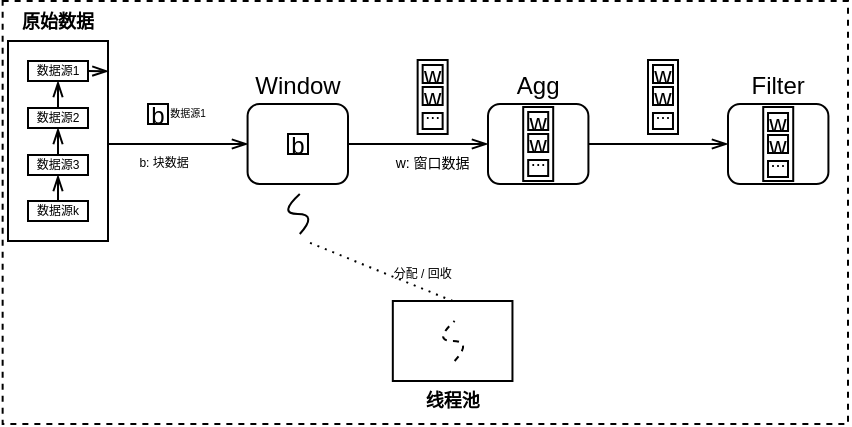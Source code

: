 <mxfile version="16.1.0" type="github">
  <diagram id="yy4K6WKyhYe_ZboL2R0n" name="第 1 页">
    <mxGraphModel dx="813" dy="450" grid="1" gridSize="10" guides="1" tooltips="1" connect="1" arrows="1" fold="1" page="1" pageScale="1" pageWidth="850" pageHeight="1100" math="0" shadow="0">
      <root>
        <mxCell id="0" />
        <mxCell id="1" parent="0" />
        <mxCell id="WE8VuPPP_bmdkz0ns6AH-60" value="" style="rounded=0;fontSize=5;dashed=1;" vertex="1" parent="1">
          <mxGeometry x="37.32" y="308.5" width="422.68" height="211.5" as="geometry" />
        </mxCell>
        <mxCell id="WE8VuPPP_bmdkz0ns6AH-1" value="" style="rounded=0;fontSize=10;strokeWidth=1;" vertex="1" parent="1">
          <mxGeometry x="40" y="328.5" width="50" height="100" as="geometry" />
        </mxCell>
        <mxCell id="WE8VuPPP_bmdkz0ns6AH-2" value="数据源1" style="rounded=0;fontSize=6;strokeWidth=1;" vertex="1" parent="1">
          <mxGeometry x="50.0" y="338.5" width="30" height="10" as="geometry" />
        </mxCell>
        <mxCell id="WE8VuPPP_bmdkz0ns6AH-3" value="数据源2" style="rounded=0;fontSize=6;strokeWidth=1;" vertex="1" parent="1">
          <mxGeometry x="50" y="362" width="30" height="10" as="geometry" />
        </mxCell>
        <mxCell id="WE8VuPPP_bmdkz0ns6AH-4" value="数据源k" style="rounded=0;fontSize=6;strokeWidth=1;" vertex="1" parent="1">
          <mxGeometry x="50.0" y="408.5" width="30" height="10" as="geometry" />
        </mxCell>
        <mxCell id="WE8VuPPP_bmdkz0ns6AH-5" value="原始数据" style="text;strokeColor=none;fillColor=none;align=center;verticalAlign=middle;rounded=0;sketch=0;fontStyle=1;fontSize=9;" vertex="1" parent="1">
          <mxGeometry x="40.86" y="308.5" width="48.29" height="20" as="geometry" />
        </mxCell>
        <mxCell id="WE8VuPPP_bmdkz0ns6AH-6" value="数据源3" style="rounded=0;fontSize=6;strokeWidth=1;" vertex="1" parent="1">
          <mxGeometry x="50.0" y="385.5" width="30" height="10" as="geometry" />
        </mxCell>
        <mxCell id="WE8VuPPP_bmdkz0ns6AH-7" value="" style="rounded=0;" vertex="1" parent="1">
          <mxGeometry x="232.41" y="458.5" width="59.82" height="40" as="geometry" />
        </mxCell>
        <mxCell id="WE8VuPPP_bmdkz0ns6AH-8" value="" style="curved=1;endArrow=none;endFill=0;" edge="1" parent="1">
          <mxGeometry width="50" height="50" relative="1" as="geometry">
            <mxPoint x="185.89" y="425" as="sourcePoint" />
            <mxPoint x="185.89" y="405" as="targetPoint" />
            <Array as="points">
              <mxPoint x="194.89" y="415" />
              <mxPoint x="174.89" y="415" />
            </Array>
          </mxGeometry>
        </mxCell>
        <mxCell id="WE8VuPPP_bmdkz0ns6AH-9" value="线程池" style="text;strokeColor=none;fillColor=none;align=center;verticalAlign=middle;rounded=0;sketch=0;fontSize=9;fontStyle=1" vertex="1" parent="1">
          <mxGeometry x="242.2" y="498.5" width="40.25" height="19" as="geometry" />
        </mxCell>
        <mxCell id="WE8VuPPP_bmdkz0ns6AH-10" value="" style="endArrow=openThin;strokeWidth=1;endFill=0;" edge="1" parent="1">
          <mxGeometry width="50" height="50" relative="1" as="geometry">
            <mxPoint x="90" y="380" as="sourcePoint" />
            <mxPoint x="160" y="380" as="targetPoint" />
          </mxGeometry>
        </mxCell>
        <mxCell id="WE8VuPPP_bmdkz0ns6AH-23" value="" style="edgeStyle=orthogonalEdgeStyle;rounded=0;orthogonalLoop=1;jettySize=auto;fontSize=4;endArrow=openThin;endFill=0;" edge="1" parent="1" source="WE8VuPPP_bmdkz0ns6AH-11">
          <mxGeometry relative="1" as="geometry">
            <mxPoint x="280" y="380" as="targetPoint" />
          </mxGeometry>
        </mxCell>
        <mxCell id="WE8VuPPP_bmdkz0ns6AH-11" value="" style="rounded=1;" vertex="1" parent="1">
          <mxGeometry x="159.79" y="360" width="50.21" height="40" as="geometry" />
        </mxCell>
        <mxCell id="WE8VuPPP_bmdkz0ns6AH-12" value="Window" style="text;strokeColor=none;fillColor=none;align=center;verticalAlign=middle;rounded=0;" vertex="1" parent="1">
          <mxGeometry x="165" y="340" width="40" height="20" as="geometry" />
        </mxCell>
        <mxCell id="WE8VuPPP_bmdkz0ns6AH-20" value="b" style="rounded=0;" vertex="1" parent="1">
          <mxGeometry x="110" y="360" width="10" height="10" as="geometry" />
        </mxCell>
        <mxCell id="WE8VuPPP_bmdkz0ns6AH-21" value="数据源1" style="text;strokeColor=none;fillColor=none;align=center;verticalAlign=middle;rounded=0;fontSize=5;" vertex="1" parent="1">
          <mxGeometry x="120" y="360" width="20" height="10" as="geometry" />
        </mxCell>
        <mxCell id="WE8VuPPP_bmdkz0ns6AH-26" value="" style="edgeStyle=orthogonalEdgeStyle;rounded=0;orthogonalLoop=1;jettySize=auto;fontSize=4;endArrow=openThin;endFill=0;" edge="1" parent="1" source="WE8VuPPP_bmdkz0ns6AH-22">
          <mxGeometry relative="1" as="geometry">
            <mxPoint x="400" y="380" as="targetPoint" />
          </mxGeometry>
        </mxCell>
        <mxCell id="WE8VuPPP_bmdkz0ns6AH-22" value="" style="rounded=1;" vertex="1" parent="1">
          <mxGeometry x="280" y="360" width="50.21" height="40" as="geometry" />
        </mxCell>
        <mxCell id="WE8VuPPP_bmdkz0ns6AH-24" value="Agg" style="text;strokeColor=none;fillColor=none;align=center;verticalAlign=middle;rounded=0;" vertex="1" parent="1">
          <mxGeometry x="285.1" y="340" width="40" height="20" as="geometry" />
        </mxCell>
        <mxCell id="WE8VuPPP_bmdkz0ns6AH-25" value="" style="rounded=1;" vertex="1" parent="1">
          <mxGeometry x="400.0" y="360" width="50.21" height="40" as="geometry" />
        </mxCell>
        <mxCell id="WE8VuPPP_bmdkz0ns6AH-27" value="Filter" style="text;strokeColor=none;fillColor=none;align=center;verticalAlign=middle;rounded=0;" vertex="1" parent="1">
          <mxGeometry x="405.1" y="340" width="40" height="20" as="geometry" />
        </mxCell>
        <mxCell id="WE8VuPPP_bmdkz0ns6AH-28" value="" style="curved=1;endArrow=none;endFill=0;dashed=1;" edge="1" parent="1">
          <mxGeometry width="50" height="50" relative="1" as="geometry">
            <mxPoint x="263.32" y="488.5" as="sourcePoint" />
            <mxPoint x="263.32" y="468.5" as="targetPoint" />
            <Array as="points">
              <mxPoint x="272.32" y="478.5" />
              <mxPoint x="252.32" y="478.5" />
            </Array>
          </mxGeometry>
        </mxCell>
        <mxCell id="WE8VuPPP_bmdkz0ns6AH-29" value="" style="endArrow=none;dashed=1;dashPattern=1 3;strokeWidth=1;rounded=0;fontSize=4;exitX=0.5;exitY=0;exitDx=0;exitDy=0;" edge="1" parent="1" source="WE8VuPPP_bmdkz0ns6AH-7">
          <mxGeometry width="50" height="50" relative="1" as="geometry">
            <mxPoint x="182.41" y="498.5" as="sourcePoint" />
            <mxPoint x="190" y="429" as="targetPoint" />
          </mxGeometry>
        </mxCell>
        <mxCell id="WE8VuPPP_bmdkz0ns6AH-30" value="分配 / 回收" style="text;strokeColor=none;fillColor=none;align=center;verticalAlign=middle;rounded=0;fontSize=6;" vertex="1" parent="1">
          <mxGeometry x="232.41" y="440" width="29.96" height="10" as="geometry" />
        </mxCell>
        <mxCell id="WE8VuPPP_bmdkz0ns6AH-31" value="b" style="rounded=0;" vertex="1" parent="1">
          <mxGeometry x="180" y="375" width="10" height="10" as="geometry" />
        </mxCell>
        <mxCell id="WE8VuPPP_bmdkz0ns6AH-32" value="" style="rounded=0;fontSize=5;" vertex="1" parent="1">
          <mxGeometry x="297.6" y="361.5" width="15" height="37" as="geometry" />
        </mxCell>
        <mxCell id="WE8VuPPP_bmdkz0ns6AH-38" value="" style="rounded=0;fontSize=5;" vertex="1" parent="1">
          <mxGeometry x="244.82" y="338" width="15" height="37" as="geometry" />
        </mxCell>
        <mxCell id="WE8VuPPP_bmdkz0ns6AH-39" value="w" style="rounded=0;" vertex="1" parent="1">
          <mxGeometry x="247.33" y="340.5" width="10" height="9" as="geometry" />
        </mxCell>
        <mxCell id="WE8VuPPP_bmdkz0ns6AH-40" value="w" style="rounded=0;" vertex="1" parent="1">
          <mxGeometry x="247.33" y="351.5" width="10" height="9" as="geometry" />
        </mxCell>
        <mxCell id="WE8VuPPP_bmdkz0ns6AH-41" value="..." style="rounded=0;fontSize=9;verticalAlign=bottom;" vertex="1" parent="1">
          <mxGeometry x="247.32" y="364.5" width="10" height="8" as="geometry" />
        </mxCell>
        <mxCell id="WE8VuPPP_bmdkz0ns6AH-43" value="" style="rounded=0;fontSize=5;" vertex="1" parent="1">
          <mxGeometry x="360" y="338" width="15" height="37" as="geometry" />
        </mxCell>
        <mxCell id="WE8VuPPP_bmdkz0ns6AH-48" value="" style="rounded=0;fontSize=5;" vertex="1" parent="1">
          <mxGeometry x="417.61" y="361.5" width="15" height="37" as="geometry" />
        </mxCell>
        <mxCell id="WE8VuPPP_bmdkz0ns6AH-53" value="" style="endArrow=openThin;rounded=0;fontSize=5;strokeWidth=1;endFill=0;exitX=0.5;exitY=0;exitDx=0;exitDy=0;entryX=0.5;entryY=1;entryDx=0;entryDy=0;" edge="1" parent="1" source="WE8VuPPP_bmdkz0ns6AH-4" target="WE8VuPPP_bmdkz0ns6AH-6">
          <mxGeometry width="50" height="50" relative="1" as="geometry">
            <mxPoint x="90" y="448.5" as="sourcePoint" />
            <mxPoint x="140" y="398.5" as="targetPoint" />
          </mxGeometry>
        </mxCell>
        <mxCell id="WE8VuPPP_bmdkz0ns6AH-54" value="" style="endArrow=openThin;rounded=0;fontSize=5;strokeWidth=1;endFill=0;entryX=0.5;entryY=1;entryDx=0;entryDy=0;exitX=0.5;exitY=0;exitDx=0;exitDy=0;" edge="1" parent="1" source="WE8VuPPP_bmdkz0ns6AH-6" target="WE8VuPPP_bmdkz0ns6AH-3">
          <mxGeometry width="50" height="50" relative="1" as="geometry">
            <mxPoint x="65" y="388.5" as="sourcePoint" />
            <mxPoint x="64.92" y="378.5" as="targetPoint" />
          </mxGeometry>
        </mxCell>
        <mxCell id="WE8VuPPP_bmdkz0ns6AH-55" value="" style="endArrow=openThin;rounded=0;fontSize=5;strokeWidth=1;endFill=0;exitX=0.5;exitY=0;exitDx=0;exitDy=0;" edge="1" parent="1" source="WE8VuPPP_bmdkz0ns6AH-3">
          <mxGeometry width="50" height="50" relative="1" as="geometry">
            <mxPoint x="64.92" y="359" as="sourcePoint" />
            <mxPoint x="65" y="348.5" as="targetPoint" />
          </mxGeometry>
        </mxCell>
        <mxCell id="WE8VuPPP_bmdkz0ns6AH-56" value="" style="endArrow=openThin;rounded=0;fontSize=5;strokeWidth=1;endFill=0;exitX=1;exitY=0.5;exitDx=0;exitDy=0;entryX=1.004;entryY=0.151;entryDx=0;entryDy=0;entryPerimeter=0;" edge="1" parent="1" source="WE8VuPPP_bmdkz0ns6AH-2" target="WE8VuPPP_bmdkz0ns6AH-1">
          <mxGeometry width="50" height="50" relative="1" as="geometry">
            <mxPoint x="75" y="372.0" as="sourcePoint" />
            <mxPoint x="75" y="358.5" as="targetPoint" />
          </mxGeometry>
        </mxCell>
        <mxCell id="WE8VuPPP_bmdkz0ns6AH-58" value="b: 块数据" style="text;strokeColor=none;fillColor=none;align=center;verticalAlign=middle;rounded=0;sketch=0;fontSize=6;" vertex="1" parent="1">
          <mxGeometry x="96.12" y="380.75" width="43.88" height="17.75" as="geometry" />
        </mxCell>
        <mxCell id="WE8VuPPP_bmdkz0ns6AH-59" value="w: 窗口数据" style="text;strokeColor=none;fillColor=none;align=center;verticalAlign=middle;rounded=0;sketch=0;fontSize=7;" vertex="1" parent="1">
          <mxGeometry x="230.38" y="380.75" width="43.88" height="17.75" as="geometry" />
        </mxCell>
        <mxCell id="WE8VuPPP_bmdkz0ns6AH-64" value="w" style="rounded=0;" vertex="1" parent="1">
          <mxGeometry x="362.5" y="340.5" width="10" height="9" as="geometry" />
        </mxCell>
        <mxCell id="WE8VuPPP_bmdkz0ns6AH-65" value="w" style="rounded=0;" vertex="1" parent="1">
          <mxGeometry x="362.5" y="351.5" width="10" height="9" as="geometry" />
        </mxCell>
        <mxCell id="WE8VuPPP_bmdkz0ns6AH-66" value="..." style="rounded=0;fontSize=9;verticalAlign=bottom;" vertex="1" parent="1">
          <mxGeometry x="362.49" y="364.5" width="10" height="8" as="geometry" />
        </mxCell>
        <mxCell id="WE8VuPPP_bmdkz0ns6AH-67" value="w" style="rounded=0;" vertex="1" parent="1">
          <mxGeometry x="300.1" y="364" width="10" height="9" as="geometry" />
        </mxCell>
        <mxCell id="WE8VuPPP_bmdkz0ns6AH-68" value="w" style="rounded=0;" vertex="1" parent="1">
          <mxGeometry x="300.1" y="375" width="10" height="9" as="geometry" />
        </mxCell>
        <mxCell id="WE8VuPPP_bmdkz0ns6AH-69" value="..." style="rounded=0;fontSize=9;verticalAlign=bottom;" vertex="1" parent="1">
          <mxGeometry x="300.09" y="388" width="10" height="8" as="geometry" />
        </mxCell>
        <mxCell id="WE8VuPPP_bmdkz0ns6AH-70" value="w" style="rounded=0;" vertex="1" parent="1">
          <mxGeometry x="420.01" y="364.5" width="10" height="9" as="geometry" />
        </mxCell>
        <mxCell id="WE8VuPPP_bmdkz0ns6AH-71" value="w" style="rounded=0;" vertex="1" parent="1">
          <mxGeometry x="420.01" y="375.5" width="10" height="9" as="geometry" />
        </mxCell>
        <mxCell id="WE8VuPPP_bmdkz0ns6AH-72" value="..." style="rounded=0;fontSize=9;verticalAlign=bottom;" vertex="1" parent="1">
          <mxGeometry x="420.0" y="388.5" width="10" height="8" as="geometry" />
        </mxCell>
      </root>
    </mxGraphModel>
  </diagram>
</mxfile>
